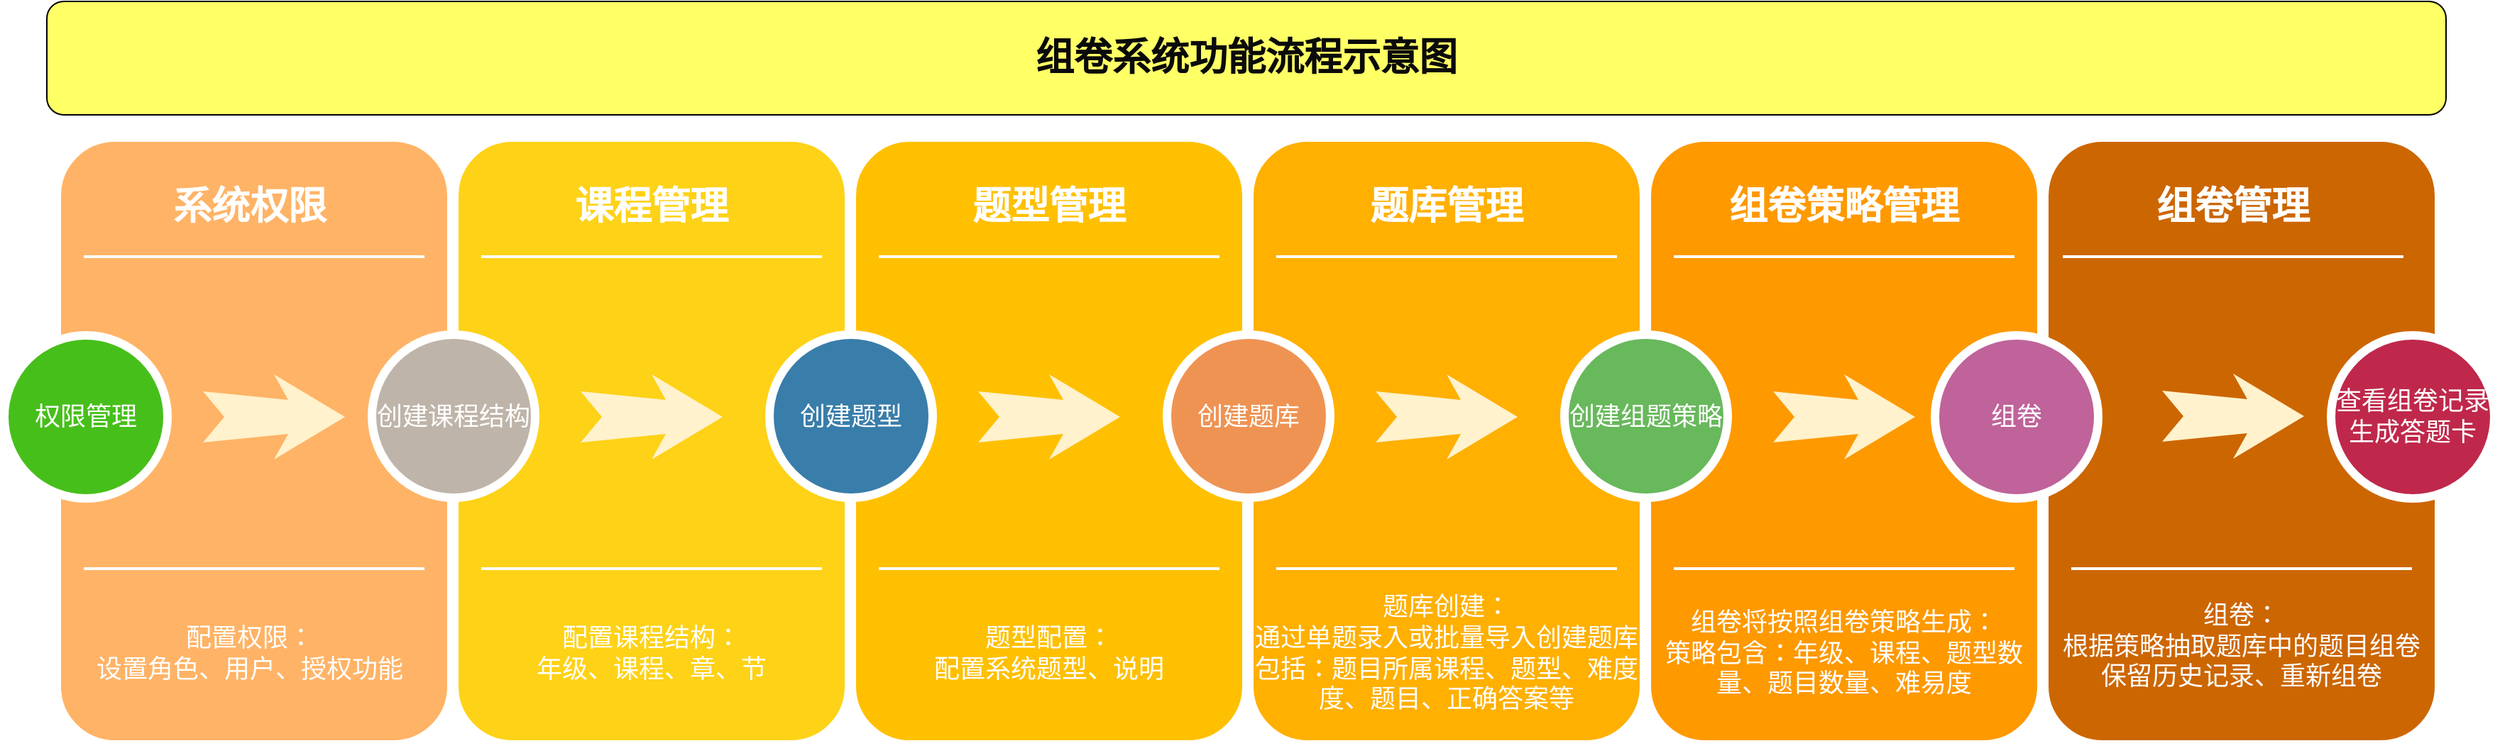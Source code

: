 <mxfile version="12.9.14" type="github"><diagram name="Page-1" id="12e1b939-464a-85fe-373e-61e167be1490"><mxGraphModel dx="3784.5" dy="1089" grid="0" gridSize="10" guides="1" tooltips="1" connect="1" arrows="1" fold="1" page="1" pageScale="1.5" pageWidth="1169" pageHeight="826" background="#FFFFFF" math="0" shadow="0"><root><mxCell id="0"/><mxCell id="1" parent="0"/><mxCell id="E0JACJV4FlNgx8d6A4py-12" value="" style="whiteSpace=wrap;html=1;rounded=1;shadow=0;strokeWidth=8;fontSize=20;align=center;fillColor=#FFB366;strokeColor=#FFFFFF;" vertex="1" parent="1"><mxGeometry x="36" y="405" width="280" height="430" as="geometry"/></mxCell><mxCell id="E0JACJV4FlNgx8d6A4py-1" value="" style="whiteSpace=wrap;html=1;rounded=1;shadow=0;strokeWidth=8;fontSize=20;align=center;fillColor=#CC6600;strokeColor=#FFFFFF;" vertex="1" parent="1"><mxGeometry x="1436" y="405" width="280" height="430" as="geometry"/></mxCell><mxCell id="60da8b9f42644d3a-2" value="" style="whiteSpace=wrap;html=1;rounded=1;shadow=0;strokeWidth=8;fontSize=20;align=center;fillColor=#FED217;strokeColor=#FFFFFF;" parent="1" vertex="1"><mxGeometry x="316" y="405" width="280" height="430" as="geometry"/></mxCell><mxCell id="60da8b9f42644d3a-3" value="课程管理" style="text;html=1;strokeColor=none;fillColor=none;align=center;verticalAlign=middle;whiteSpace=wrap;rounded=0;shadow=0;fontSize=27;fontColor=#FFFFFF;fontStyle=1" parent="1" vertex="1"><mxGeometry x="316" y="425" width="280" height="60" as="geometry"/></mxCell><mxCell id="60da8b9f42644d3a-4" value="配置课程结构：&lt;br style=&quot;font-size: 18px;&quot;&gt;年级、课程、章、节" style="text;html=1;strokeColor=none;fillColor=none;align=center;verticalAlign=middle;whiteSpace=wrap;rounded=0;shadow=0;fontSize=18;fontColor=#FFFFFF;" parent="1" vertex="1"><mxGeometry x="316" y="725" width="280" height="90" as="geometry"/></mxCell><mxCell id="60da8b9f42644d3a-6" value="" style="line;strokeWidth=2;html=1;rounded=0;shadow=0;fontSize=27;align=center;fillColor=none;strokeColor=#FFFFFF;" parent="1" vertex="1"><mxGeometry x="336" y="485" width="240" height="10" as="geometry"/></mxCell><mxCell id="60da8b9f42644d3a-7" value="" style="line;strokeWidth=2;html=1;rounded=0;shadow=0;fontSize=27;align=center;fillColor=none;strokeColor=#FFFFFF;" parent="1" vertex="1"><mxGeometry x="336" y="705" width="240" height="10" as="geometry"/></mxCell><mxCell id="60da8b9f42644d3a-8" value="创建课程结构" style="ellipse;whiteSpace=wrap;html=1;rounded=0;shadow=0;strokeWidth=6;fontSize=18;align=center;fillColor=#BFB4A9;strokeColor=#FFFFFF;fontColor=#FFFFFF;" parent="1" vertex="1"><mxGeometry x="259" y="545" width="115" height="115" as="geometry"/></mxCell><mxCell id="60da8b9f42644d3a-9" value="" style="html=1;shadow=0;dashed=0;align=center;verticalAlign=middle;shape=mxgraph.arrows2.stylisedArrow;dy=0.6;dx=40;notch=15;feather=0.4;rounded=0;strokeWidth=1;fontSize=27;strokeColor=none;fillColor=#fff2cc;" parent="1" vertex="1"><mxGeometry x="406" y="573" width="100" height="60" as="geometry"/></mxCell><mxCell id="60da8b9f42644d3a-17" value="" style="whiteSpace=wrap;html=1;rounded=1;shadow=0;strokeWidth=8;fontSize=20;align=center;fillColor=#FFC001;strokeColor=#FFFFFF;" parent="1" vertex="1"><mxGeometry x="596" y="405" width="280" height="430" as="geometry"/></mxCell><mxCell id="60da8b9f42644d3a-18" value="题型管理" style="text;html=1;strokeColor=none;fillColor=none;align=center;verticalAlign=middle;whiteSpace=wrap;rounded=0;shadow=0;fontSize=27;fontColor=#FFFFFF;fontStyle=1" parent="1" vertex="1"><mxGeometry x="596" y="425" width="280" height="60" as="geometry"/></mxCell><mxCell id="60da8b9f42644d3a-19" value="题型配置：&lt;br style=&quot;font-size: 18px;&quot;&gt;配置系统题型、说明" style="text;html=1;strokeColor=none;fillColor=none;align=center;verticalAlign=middle;whiteSpace=wrap;rounded=0;shadow=0;fontSize=18;fontColor=#FFFFFF;" parent="1" vertex="1"><mxGeometry x="596" y="725" width="280" height="90" as="geometry"/></mxCell><mxCell id="60da8b9f42644d3a-20" value="" style="line;strokeWidth=2;html=1;rounded=0;shadow=0;fontSize=27;align=center;fillColor=none;strokeColor=#FFFFFF;" parent="1" vertex="1"><mxGeometry x="616" y="485" width="240" height="10" as="geometry"/></mxCell><mxCell id="60da8b9f42644d3a-21" value="" style="line;strokeWidth=2;html=1;rounded=0;shadow=0;fontSize=27;align=center;fillColor=none;strokeColor=#FFFFFF;" parent="1" vertex="1"><mxGeometry x="616" y="705" width="240" height="10" as="geometry"/></mxCell><mxCell id="60da8b9f42644d3a-22" value="创建题型" style="ellipse;whiteSpace=wrap;html=1;rounded=0;shadow=0;strokeWidth=6;fontSize=18;align=center;fillColor=#397DAA;strokeColor=#FFFFFF;fontColor=#FFFFFF;" parent="1" vertex="1"><mxGeometry x="539" y="545" width="115" height="115" as="geometry"/></mxCell><mxCell id="60da8b9f42644d3a-23" value="" style="html=1;shadow=0;dashed=0;align=center;verticalAlign=middle;shape=mxgraph.arrows2.stylisedArrow;dy=0.6;dx=40;notch=15;feather=0.4;rounded=0;strokeWidth=1;fontSize=27;strokeColor=none;fillColor=#fff2cc;" parent="1" vertex="1"><mxGeometry x="686" y="573" width="100" height="60" as="geometry"/></mxCell><mxCell id="60da8b9f42644d3a-24" value="" style="whiteSpace=wrap;html=1;rounded=1;shadow=0;strokeWidth=8;fontSize=20;align=center;fillColor=#FFB001;strokeColor=#FFFFFF;" parent="1" vertex="1"><mxGeometry x="876" y="405" width="280" height="430" as="geometry"/></mxCell><mxCell id="60da8b9f42644d3a-25" value="题库管理" style="text;html=1;strokeColor=none;fillColor=none;align=center;verticalAlign=middle;whiteSpace=wrap;rounded=0;shadow=0;fontSize=27;fontColor=#FFFFFF;fontStyle=1" parent="1" vertex="1"><mxGeometry x="876" y="425" width="280" height="60" as="geometry"/></mxCell><mxCell id="60da8b9f42644d3a-26" value="题库创建：&lt;br style=&quot;font-size: 18px;&quot;&gt;通过单题录入或批量导入创建题库&lt;br style=&quot;font-size: 18px;&quot;&gt;包括：题目所属课程、题型、难度度、题目、正确答案等" style="text;html=1;strokeColor=none;fillColor=none;align=center;verticalAlign=middle;whiteSpace=wrap;rounded=0;shadow=0;fontSize=18;fontColor=#FFFFFF;" parent="1" vertex="1"><mxGeometry x="876" y="725" width="280" height="90" as="geometry"/></mxCell><mxCell id="60da8b9f42644d3a-27" value="" style="line;strokeWidth=2;html=1;rounded=0;shadow=0;fontSize=27;align=center;fillColor=none;strokeColor=#FFFFFF;" parent="1" vertex="1"><mxGeometry x="896" y="485" width="240" height="10" as="geometry"/></mxCell><mxCell id="60da8b9f42644d3a-28" value="" style="line;strokeWidth=2;html=1;rounded=0;shadow=0;fontSize=27;align=center;fillColor=none;strokeColor=#FFFFFF;" parent="1" vertex="1"><mxGeometry x="896" y="705" width="240" height="10" as="geometry"/></mxCell><mxCell id="60da8b9f42644d3a-29" value="创建题库" style="ellipse;whiteSpace=wrap;html=1;rounded=0;shadow=0;strokeWidth=6;fontSize=18;align=center;fillColor=#EF9353;strokeColor=#FFFFFF;fontColor=#FFFFFF;" parent="1" vertex="1"><mxGeometry x="819" y="545" width="115" height="115" as="geometry"/></mxCell><mxCell id="60da8b9f42644d3a-30" value="" style="html=1;shadow=0;dashed=0;align=center;verticalAlign=middle;shape=mxgraph.arrows2.stylisedArrow;dy=0.6;dx=40;notch=15;feather=0.4;rounded=0;strokeWidth=1;fontSize=27;strokeColor=none;fillColor=#fff2cc;" parent="1" vertex="1"><mxGeometry x="966" y="573" width="100" height="60" as="geometry"/></mxCell><mxCell id="60da8b9f42644d3a-31" value="" style="whiteSpace=wrap;html=1;rounded=1;shadow=0;strokeWidth=8;fontSize=20;align=center;fillColor=#FE9900;strokeColor=#FFFFFF;" parent="1" vertex="1"><mxGeometry x="1156" y="405" width="280" height="430" as="geometry"/></mxCell><mxCell id="60da8b9f42644d3a-32" value="组卷策略管理" style="text;html=1;strokeColor=none;fillColor=none;align=center;verticalAlign=middle;whiteSpace=wrap;rounded=0;shadow=0;fontSize=27;fontColor=#FFFFFF;fontStyle=1" parent="1" vertex="1"><mxGeometry x="1156" y="425" width="280" height="60" as="geometry"/></mxCell><mxCell id="60da8b9f42644d3a-33" value="组卷将按照组卷策略生成：&lt;br style=&quot;font-size: 18px&quot;&gt;策略包含：年级、课程、题型数量、题目数量、难易度" style="text;html=1;strokeColor=none;fillColor=none;align=center;verticalAlign=middle;whiteSpace=wrap;rounded=0;shadow=0;fontSize=18;fontColor=#FFFFFF;" parent="1" vertex="1"><mxGeometry x="1156" y="725" width="280" height="90" as="geometry"/></mxCell><mxCell id="60da8b9f42644d3a-34" value="" style="line;strokeWidth=2;html=1;rounded=0;shadow=0;fontSize=27;align=center;fillColor=none;strokeColor=#FFFFFF;" parent="1" vertex="1"><mxGeometry x="1176" y="485" width="240" height="10" as="geometry"/></mxCell><mxCell id="60da8b9f42644d3a-35" value="" style="line;strokeWidth=2;html=1;rounded=0;shadow=0;fontSize=27;align=center;fillColor=none;strokeColor=#FFFFFF;" parent="1" vertex="1"><mxGeometry x="1176" y="705" width="240" height="10" as="geometry"/></mxCell><mxCell id="60da8b9f42644d3a-36" value="创建组题策略" style="ellipse;whiteSpace=wrap;html=1;rounded=0;shadow=0;strokeWidth=6;fontSize=18;align=center;fillColor=#68B85C;strokeColor=#FFFFFF;fontColor=#FFFFFF;" parent="1" vertex="1"><mxGeometry x="1099" y="545" width="115" height="115" as="geometry"/></mxCell><mxCell id="60da8b9f42644d3a-37" value="" style="html=1;shadow=0;dashed=0;align=center;verticalAlign=middle;shape=mxgraph.arrows2.stylisedArrow;dy=0.6;dx=40;notch=15;feather=0.4;rounded=0;strokeWidth=1;fontSize=27;strokeColor=none;fillColor=#fff2cc;" parent="1" vertex="1"><mxGeometry x="1246" y="573" width="100" height="60" as="geometry"/></mxCell><mxCell id="60da8b9f42644d3a-38" value="组卷" style="ellipse;whiteSpace=wrap;html=1;rounded=0;shadow=0;strokeWidth=6;fontSize=18;align=center;fillColor=#BF639A;strokeColor=#FFFFFF;fontColor=#FFFFFF;" parent="1" vertex="1"><mxGeometry x="1360" y="545.5" width="115" height="115" as="geometry"/></mxCell><mxCell id="E0JACJV4FlNgx8d6A4py-2" value="" style="html=1;shadow=0;dashed=0;align=center;verticalAlign=middle;shape=mxgraph.arrows2.stylisedArrow;dy=0.6;dx=40;notch=15;feather=0.4;rounded=0;strokeWidth=1;fontSize=27;strokeColor=none;fillColor=#fff2cc;" vertex="1" parent="1"><mxGeometry x="1520" y="572.5" width="100" height="60" as="geometry"/></mxCell><mxCell id="E0JACJV4FlNgx8d6A4py-3" value="查看组卷记录&lt;br style=&quot;font-size: 18px;&quot;&gt;生成答题卡" style="ellipse;whiteSpace=wrap;html=1;rounded=0;shadow=0;strokeWidth=6;fontSize=18;align=center;fillColor=#BF284B;strokeColor=#FFFFFF;fontColor=#FFFFFF;" vertex="1" parent="1"><mxGeometry x="1639" y="545.5" width="115" height="115" as="geometry"/></mxCell><mxCell id="E0JACJV4FlNgx8d6A4py-4" value="组卷管理" style="text;html=1;strokeColor=none;fillColor=none;align=center;verticalAlign=middle;whiteSpace=wrap;rounded=0;shadow=0;fontSize=27;fontColor=#FFFFFF;fontStyle=1" vertex="1" parent="1"><mxGeometry x="1430" y="425" width="280" height="60" as="geometry"/></mxCell><mxCell id="E0JACJV4FlNgx8d6A4py-5" value="组卷：&lt;br style=&quot;font-size: 18px;&quot;&gt;根据策略抽取题库中的题目组卷&lt;br style=&quot;font-size: 18px;&quot;&gt;保留历史记录、重新组卷" style="text;html=1;strokeColor=none;fillColor=none;align=center;verticalAlign=middle;whiteSpace=wrap;rounded=0;shadow=0;fontSize=18;fontColor=#FFFFFF;" vertex="1" parent="1"><mxGeometry x="1436" y="720" width="280" height="90" as="geometry"/></mxCell><mxCell id="E0JACJV4FlNgx8d6A4py-6" value="" style="line;strokeWidth=2;html=1;rounded=0;shadow=0;fontSize=27;align=center;fillColor=none;strokeColor=#FFFFFF;" vertex="1" parent="1"><mxGeometry x="1456" y="705" width="240" height="10" as="geometry"/></mxCell><mxCell id="E0JACJV4FlNgx8d6A4py-7" value="" style="line;strokeWidth=2;html=1;rounded=0;shadow=0;fontSize=27;align=center;fillColor=none;strokeColor=#FFFFFF;" vertex="1" parent="1"><mxGeometry x="1450" y="485" width="240" height="10" as="geometry"/></mxCell><mxCell id="E0JACJV4FlNgx8d6A4py-9" value="组卷系统功能流程示意图" style="rounded=1;whiteSpace=wrap;html=1;fontSize=27;fontStyle=1;labelBackgroundColor=none;fillColor=#FFFF66;fontColor=#0A0A0A;" vertex="1" parent="1"><mxGeometry x="30" y="310" width="1690" height="80" as="geometry"/></mxCell><mxCell id="E0JACJV4FlNgx8d6A4py-13" value="系统权限" style="text;html=1;strokeColor=none;fillColor=none;align=center;verticalAlign=middle;whiteSpace=wrap;rounded=0;shadow=0;fontSize=27;fontColor=#FFFFFF;fontStyle=1" vertex="1" parent="1"><mxGeometry x="56" y="425" width="234" height="60" as="geometry"/></mxCell><mxCell id="E0JACJV4FlNgx8d6A4py-14" value="" style="line;strokeWidth=2;html=1;rounded=0;shadow=0;fontSize=27;align=center;fillColor=none;strokeColor=#FFFFFF;" vertex="1" parent="1"><mxGeometry x="56" y="485" width="240" height="10" as="geometry"/></mxCell><mxCell id="E0JACJV4FlNgx8d6A4py-15" value="权限管理" style="ellipse;whiteSpace=wrap;html=1;rounded=0;shadow=0;strokeWidth=6;fontSize=18;align=center;fillColor=#47BF1B;strokeColor=#FFFFFF;fontColor=#FFFFFF;" vertex="1" parent="1"><mxGeometry y="545.5" width="115" height="115" as="geometry"/></mxCell><mxCell id="E0JACJV4FlNgx8d6A4py-16" value="" style="html=1;shadow=0;dashed=0;align=center;verticalAlign=middle;shape=mxgraph.arrows2.stylisedArrow;dy=0.6;dx=40;notch=15;feather=0.4;rounded=0;strokeWidth=1;fontSize=27;strokeColor=none;fillColor=#fff2cc;" vertex="1" parent="1"><mxGeometry x="140" y="573" width="100" height="60" as="geometry"/></mxCell><mxCell id="E0JACJV4FlNgx8d6A4py-17" value="" style="line;strokeWidth=2;html=1;rounded=0;shadow=0;fontSize=27;align=center;fillColor=none;strokeColor=#FFFFFF;" vertex="1" parent="1"><mxGeometry x="56" y="705" width="240" height="10" as="geometry"/></mxCell><mxCell id="E0JACJV4FlNgx8d6A4py-18" value="配置权限：&lt;br&gt;设置角色、用户、授权功能" style="text;html=1;strokeColor=none;fillColor=none;align=center;verticalAlign=middle;whiteSpace=wrap;rounded=0;shadow=0;fontSize=18;fontColor=#FFFFFF;" vertex="1" parent="1"><mxGeometry x="33" y="725" width="280" height="90" as="geometry"/></mxCell></root></mxGraphModel></diagram></mxfile>